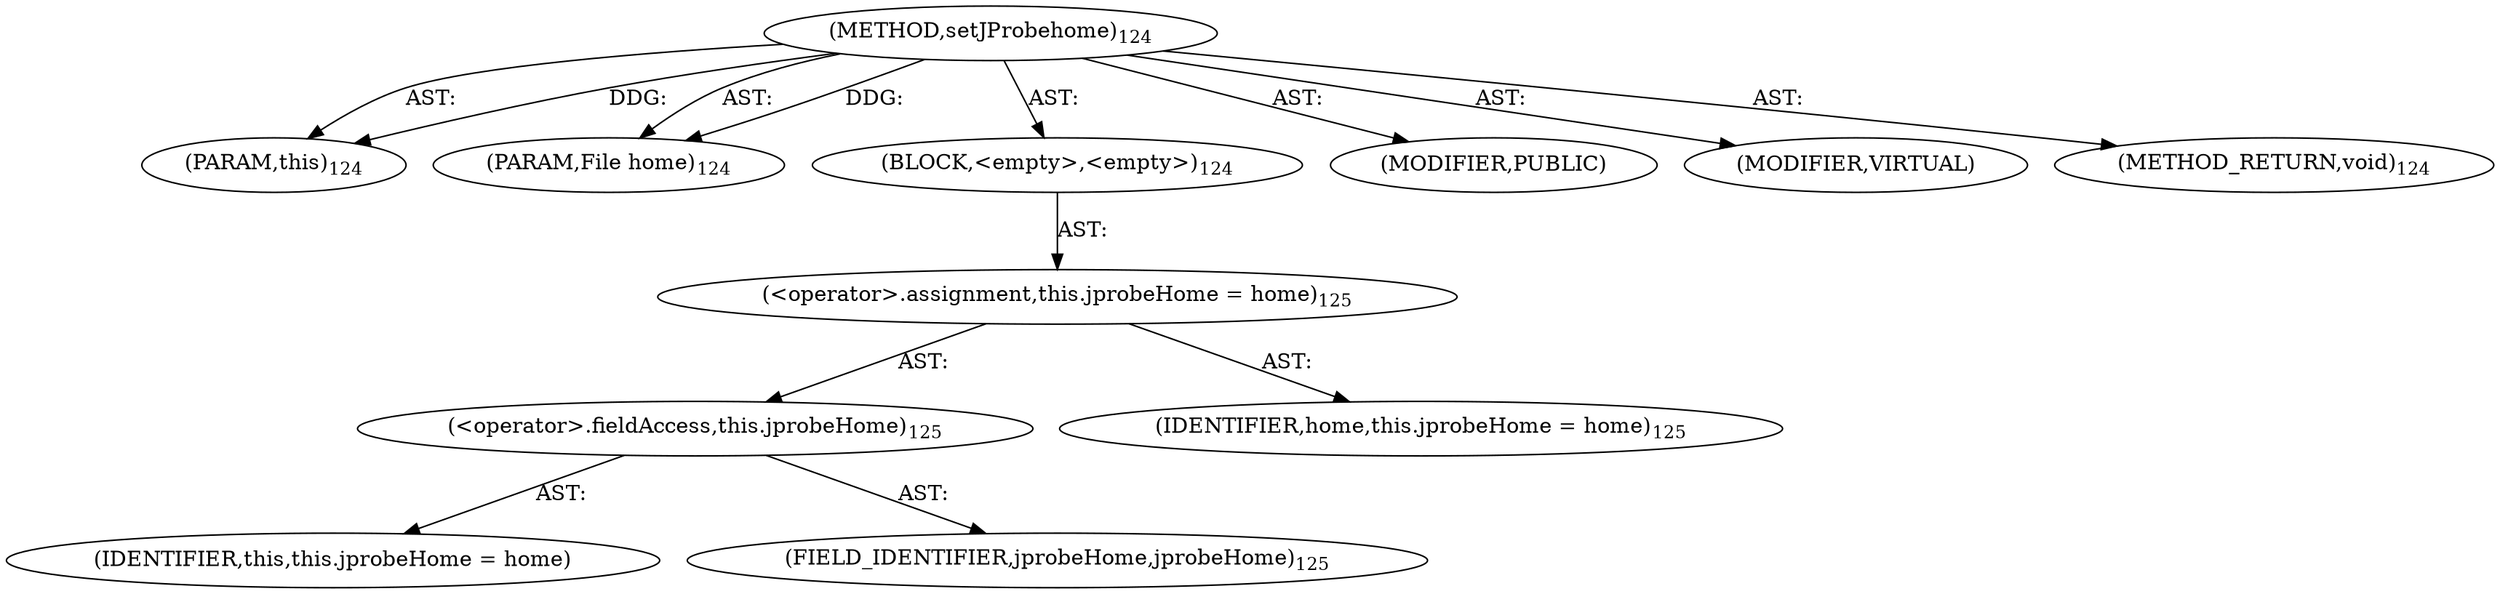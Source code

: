 digraph "setJProbehome" {  
"111669149698" [label = <(METHOD,setJProbehome)<SUB>124</SUB>> ]
"115964117005" [label = <(PARAM,this)<SUB>124</SUB>> ]
"115964117006" [label = <(PARAM,File home)<SUB>124</SUB>> ]
"25769803778" [label = <(BLOCK,&lt;empty&gt;,&lt;empty&gt;)<SUB>124</SUB>> ]
"30064771077" [label = <(&lt;operator&gt;.assignment,this.jprobeHome = home)<SUB>125</SUB>> ]
"30064771078" [label = <(&lt;operator&gt;.fieldAccess,this.jprobeHome)<SUB>125</SUB>> ]
"68719476772" [label = <(IDENTIFIER,this,this.jprobeHome = home)> ]
"55834574850" [label = <(FIELD_IDENTIFIER,jprobeHome,jprobeHome)<SUB>125</SUB>> ]
"68719476773" [label = <(IDENTIFIER,home,this.jprobeHome = home)<SUB>125</SUB>> ]
"133143986188" [label = <(MODIFIER,PUBLIC)> ]
"133143986189" [label = <(MODIFIER,VIRTUAL)> ]
"128849018882" [label = <(METHOD_RETURN,void)<SUB>124</SUB>> ]
  "111669149698" -> "115964117005"  [ label = "AST: "] 
  "111669149698" -> "115964117006"  [ label = "AST: "] 
  "111669149698" -> "25769803778"  [ label = "AST: "] 
  "111669149698" -> "133143986188"  [ label = "AST: "] 
  "111669149698" -> "133143986189"  [ label = "AST: "] 
  "111669149698" -> "128849018882"  [ label = "AST: "] 
  "25769803778" -> "30064771077"  [ label = "AST: "] 
  "30064771077" -> "30064771078"  [ label = "AST: "] 
  "30064771077" -> "68719476773"  [ label = "AST: "] 
  "30064771078" -> "68719476772"  [ label = "AST: "] 
  "30064771078" -> "55834574850"  [ label = "AST: "] 
  "111669149698" -> "115964117005"  [ label = "DDG: "] 
  "111669149698" -> "115964117006"  [ label = "DDG: "] 
}
